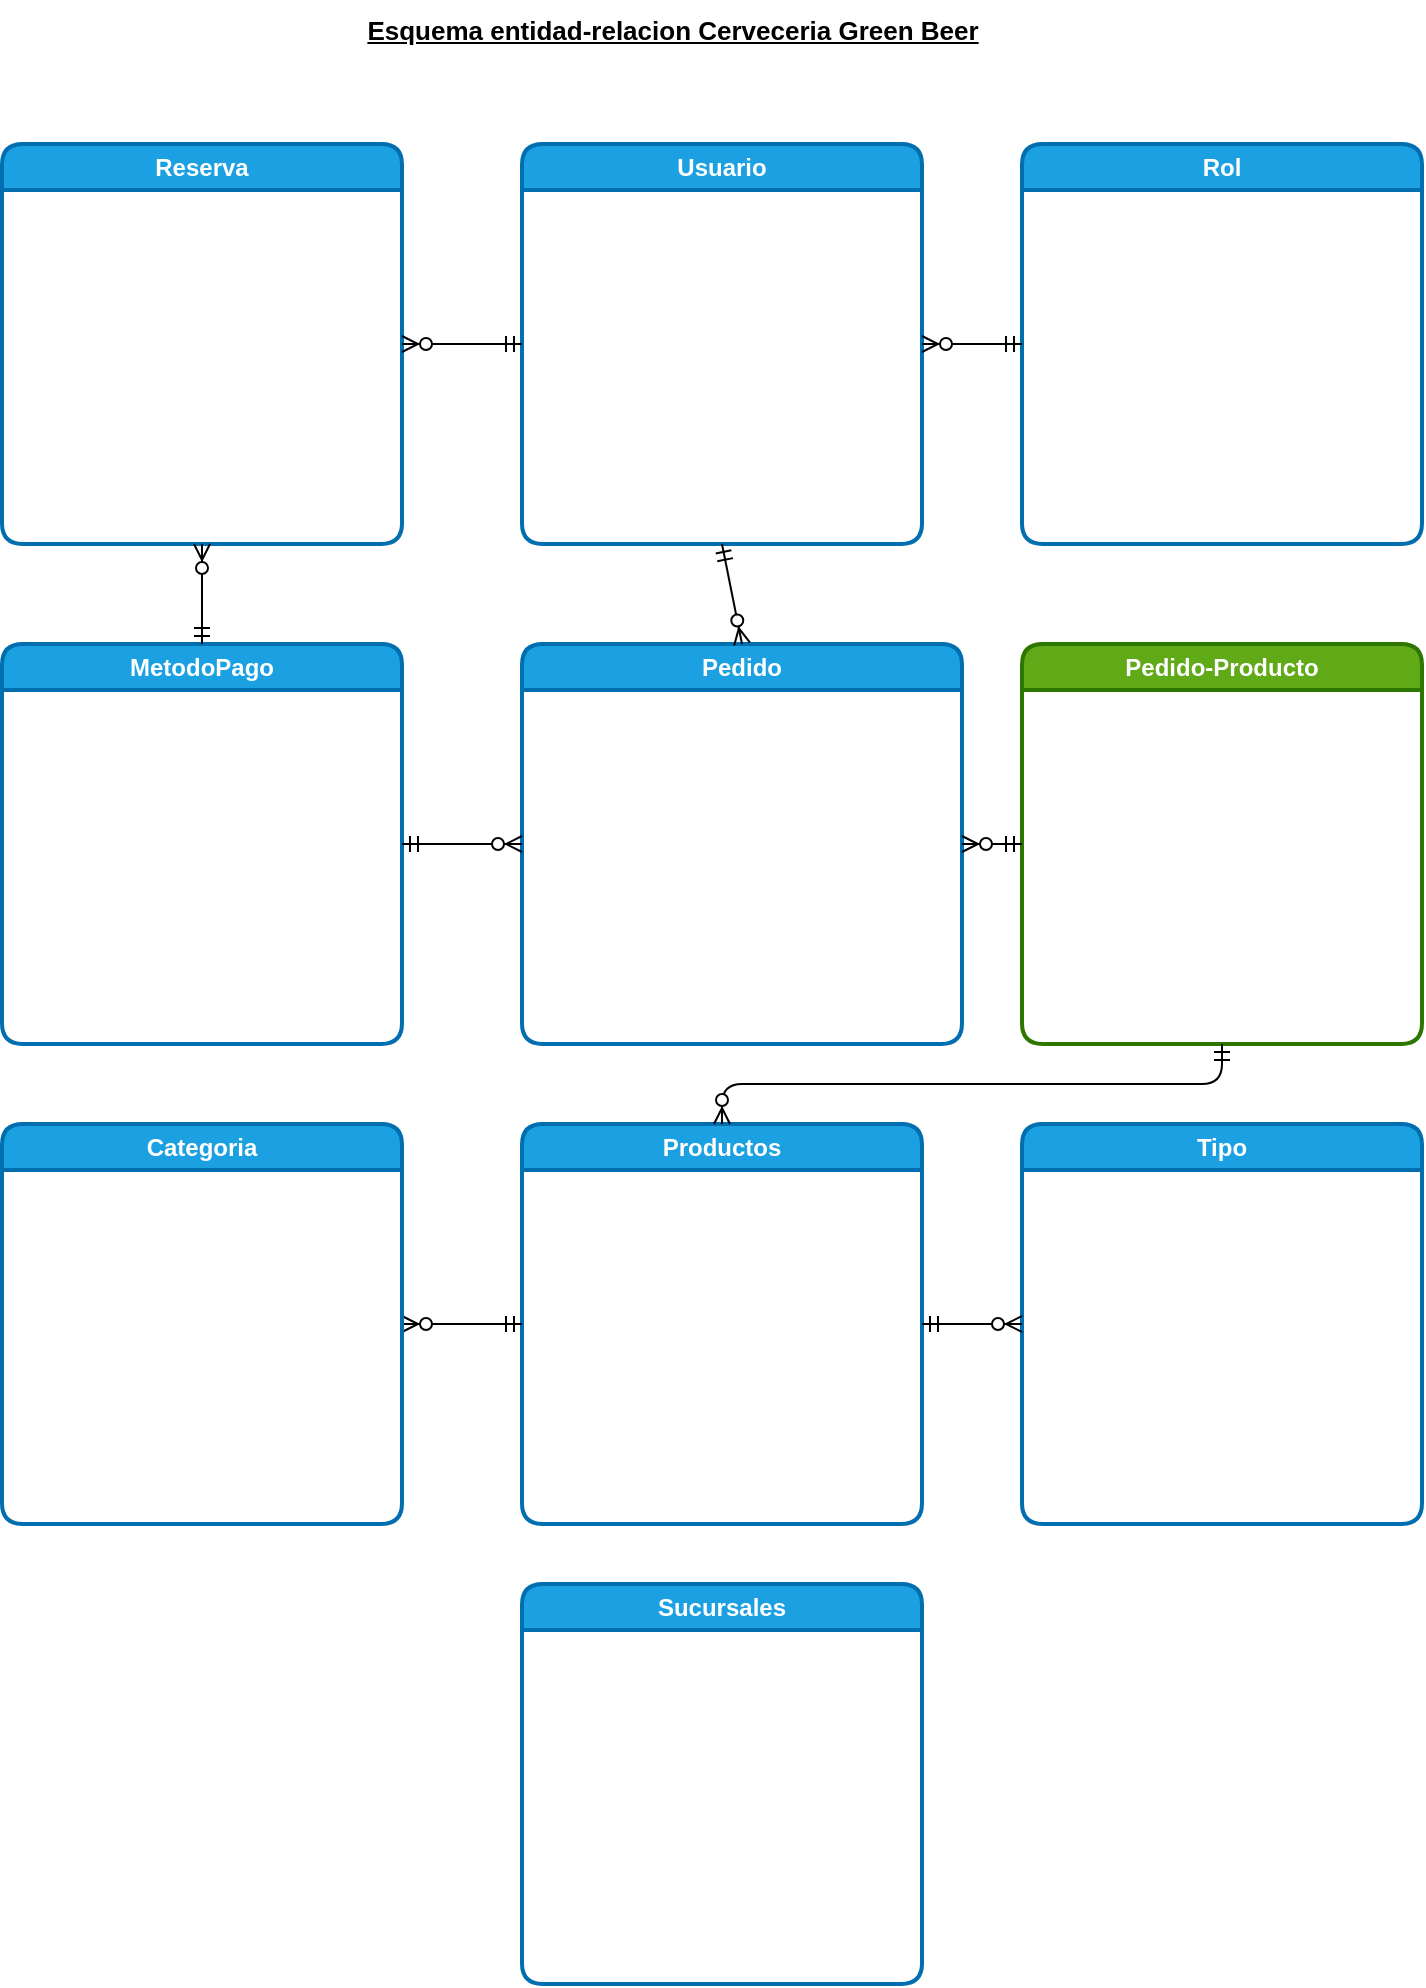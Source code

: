 <mxfile>
    <diagram name="Página-1" id="uT9yLsgqjFHyx92FWntv">
        <mxGraphModel dx="664" dy="607" grid="1" gridSize="10" guides="1" tooltips="1" connect="1" arrows="1" fold="1" page="1" pageScale="1" pageWidth="827" pageHeight="1169" background="none" math="0" shadow="0">
            <root>
                <mxCell id="0"/>
                <mxCell id="1" parent="0"/>
                <mxCell id="jhApCoZ5-Amo9dIsdA1J-1" value="Usuario" style="swimlane;whiteSpace=wrap;html=1;fillColor=#1ba1e2;strokeColor=#006EAF;strokeWidth=2;fontColor=#ffffff;rounded=1;" parent="1" vertex="1">
                    <mxGeometry x="340" y="80" width="200" height="200" as="geometry"/>
                </mxCell>
                <mxCell id="4UzkKI2sTNi-MiWqPZaZ-10" value="id: number&lt;div style=&quot;font-size: 12px;&quot;&gt;name: string&lt;/div&gt;&lt;div style=&quot;font-size: 12px;&quot;&gt;lastName: string&lt;/div&gt;&lt;div style=&quot;font-size: 12px;&quot;&gt;user: string&lt;/div&gt;&lt;div style=&quot;font-size: 12px;&quot;&gt;email: string&lt;/div&gt;&lt;div style=&quot;font-size: 12px;&quot;&gt;password: string&lt;/div&gt;&lt;div style=&quot;font-size: 12px;&quot;&gt;age: number&lt;/div&gt;&lt;div style=&quot;font-size: 12px;&quot;&gt;direccion: string&lt;/div&gt;&lt;div style=&quot;font-size: 12px;&quot;&gt;idRol: FK rol&lt;/div&gt;" style="text;html=1;align=left;verticalAlign=middle;resizable=0;points=[];autosize=1;strokeColor=none;fillColor=none;fontSize=12;fontColor=#FFFFFF;rounded=1;" parent="jhApCoZ5-Amo9dIsdA1J-1" vertex="1">
                    <mxGeometry x="10" y="30" width="110" height="140" as="geometry"/>
                </mxCell>
                <mxCell id="jhApCoZ5-Amo9dIsdA1J-2" value="Productos" style="swimlane;whiteSpace=wrap;html=1;fillColor=#1ba1e2;strokeColor=#006EAF;strokeWidth=2;fontColor=#ffffff;rounded=1;" parent="1" vertex="1">
                    <mxGeometry x="340" y="570" width="200" height="200" as="geometry"/>
                </mxCell>
                <mxCell id="R0fsu3MzCKlck9rWGBXX-3" value="id: number&lt;div&gt;title: string&lt;/div&gt;&lt;div&gt;img: string&lt;/div&gt;&lt;div&gt;descripcion: string&lt;/div&gt;&lt;div&gt;ingredientes: string&lt;/div&gt;&lt;div&gt;price: number&lt;/div&gt;&lt;div&gt;valoracion: number&lt;/div&gt;&lt;div&gt;idCategoria: FK Categoria&lt;/div&gt;&lt;div&gt;idTipo: FK Tipo&lt;/div&gt;" style="text;html=1;align=left;verticalAlign=middle;resizable=0;points=[];autosize=1;strokeColor=none;fillColor=none;fontColor=#FFFFFF;rounded=1;" parent="jhApCoZ5-Amo9dIsdA1J-2" vertex="1">
                    <mxGeometry x="10" y="30" width="160" height="140" as="geometry"/>
                </mxCell>
                <mxCell id="jhApCoZ5-Amo9dIsdA1J-3" value="Pedido" style="swimlane;whiteSpace=wrap;html=1;fillColor=#1ba1e2;strokeColor=#006EAF;strokeWidth=2;fontColor=#ffffff;rounded=1;" parent="1" vertex="1">
                    <mxGeometry x="340" y="330" width="220" height="200" as="geometry"/>
                </mxCell>
                <mxCell id="4UzkKI2sTNi-MiWqPZaZ-12" value="id: number&lt;div&gt;idPedidoProducto: FK Pedido-Prod&lt;/div&gt;&lt;div&gt;idUsuario: FK Usuario&lt;/div&gt;&lt;div&gt;fecha : date&lt;/div&gt;&lt;div&gt;idMetodoPago: FK MetodoPago&lt;/div&gt;&lt;div&gt;detalle: string&lt;/div&gt;" style="text;html=1;align=left;verticalAlign=middle;resizable=0;points=[];autosize=1;strokeColor=none;fillColor=none;strokeWidth=2;fontColor=#FFFFFF;rounded=1;" parent="jhApCoZ5-Amo9dIsdA1J-3" vertex="1">
                    <mxGeometry x="10" y="30" width="210" height="100" as="geometry"/>
                </mxCell>
                <mxCell id="jhApCoZ5-Amo9dIsdA1J-6" value="Reserva" style="swimlane;whiteSpace=wrap;html=1;fillColor=#1ba1e2;strokeColor=#006EAF;startSize=23;strokeWidth=2;fontColor=#ffffff;rounded=1;" parent="1" vertex="1">
                    <mxGeometry x="80" y="80" width="200" height="200" as="geometry"/>
                </mxCell>
                <mxCell id="4UzkKI2sTNi-MiWqPZaZ-9" value="id: number&lt;div style=&quot;font-size: 12px;&quot;&gt;fechaHora: dateTime&lt;/div&gt;&lt;div style=&quot;font-size: 12px;&quot;&gt;cantidad: number&lt;/div&gt;&lt;div style=&quot;font-size: 12px;&quot;&gt;idUsuario: FK usuario&lt;/div&gt;&lt;div style=&quot;font-size: 12px;&quot;&gt;idMetodoPago: FK MetodoPago&lt;/div&gt;&lt;div style=&quot;font-size: 12px;&quot;&gt;mesa: number&lt;/div&gt;" style="text;html=1;align=left;verticalAlign=middle;resizable=0;points=[];autosize=1;strokeColor=none;fillColor=none;labelBorderColor=none;labelBackgroundColor=none;fontSize=12;fontColor=#FFFFFF;rounded=1;" parent="jhApCoZ5-Amo9dIsdA1J-6" vertex="1">
                    <mxGeometry x="10" y="30" width="190" height="100" as="geometry"/>
                </mxCell>
                <mxCell id="jhApCoZ5-Amo9dIsdA1J-22" value="Rol" style="swimlane;whiteSpace=wrap;html=1;fillColor=#1ba1e2;strokeColor=#006EAF;labelBorderColor=none;textShadow=0;strokeWidth=2;fontColor=#ffffff;rounded=1;" parent="1" vertex="1">
                    <mxGeometry x="590" y="80" width="200" height="200" as="geometry"/>
                </mxCell>
                <mxCell id="4UzkKI2sTNi-MiWqPZaZ-11" value="id: number&lt;div&gt;rol: string&lt;/div&gt;" style="text;html=1;align=left;verticalAlign=middle;resizable=0;points=[];autosize=1;strokeColor=none;fillColor=none;spacing=3;spacingTop=0;fontColor=#FFFFFF;rounded=1;" parent="jhApCoZ5-Amo9dIsdA1J-22" vertex="1">
                    <mxGeometry x="10" y="30" width="80" height="40" as="geometry"/>
                </mxCell>
                <mxCell id="jhApCoZ5-Amo9dIsdA1J-23" value="Pedido-Producto" style="swimlane;whiteSpace=wrap;html=1;fillColor=#60a917;strokeColor=#2D7600;strokeWidth=2;fontColor=#ffffff;rounded=1;" parent="1" vertex="1">
                    <mxGeometry x="590" y="330" width="200" height="200" as="geometry">
                        <mxRectangle x="590" y="330" width="140" height="30" as="alternateBounds"/>
                    </mxGeometry>
                </mxCell>
                <mxCell id="R0fsu3MzCKlck9rWGBXX-2" value="&lt;div&gt;id:number&lt;/div&gt;&lt;div&gt;idProducto: FK producto&lt;/div&gt;&lt;div&gt;idPedido: FK Pedido&lt;/div&gt;&lt;div&gt;cantidad : number&lt;/div&gt;&lt;div&gt;&lt;br&gt;&lt;/div&gt;" style="text;html=1;align=left;verticalAlign=middle;resizable=0;points=[];autosize=1;strokeColor=none;fillColor=none;fontColor=#FFFFFF;rounded=1;" parent="jhApCoZ5-Amo9dIsdA1J-23" vertex="1">
                    <mxGeometry x="10" y="20" width="150" height="90" as="geometry"/>
                </mxCell>
                <mxCell id="jhApCoZ5-Amo9dIsdA1J-26" value="" style="fontSize=12;html=1;endArrow=ERzeroToMany;startArrow=ERmandOne;rounded=1;entryX=1;entryY=0.5;entryDx=0;entryDy=0;exitX=0;exitY=0.5;exitDx=0;exitDy=0;fontColor=#FFFFFF;" parent="1" source="jhApCoZ5-Amo9dIsdA1J-1" target="jhApCoZ5-Amo9dIsdA1J-6" edge="1">
                    <mxGeometry width="100" height="100" relative="1" as="geometry">
                        <mxPoint x="290" y="220" as="sourcePoint"/>
                        <mxPoint x="330" y="220" as="targetPoint"/>
                    </mxGeometry>
                </mxCell>
                <mxCell id="jhApCoZ5-Amo9dIsdA1J-27" value="" style="fontSize=12;html=1;endArrow=ERzeroToMany;startArrow=ERmandOne;rounded=1;exitX=0;exitY=0.5;exitDx=0;exitDy=0;entryX=1;entryY=0.7;entryDx=0;entryDy=0;entryPerimeter=0;fontColor=#FFFFFF;" parent="1" source="jhApCoZ5-Amo9dIsdA1J-23" target="4UzkKI2sTNi-MiWqPZaZ-12" edge="1">
                    <mxGeometry width="100" height="100" relative="1" as="geometry">
                        <mxPoint x="390" y="530" as="sourcePoint"/>
                        <mxPoint x="480" y="530" as="targetPoint"/>
                    </mxGeometry>
                </mxCell>
                <mxCell id="jhApCoZ5-Amo9dIsdA1J-31" value="" style="fontSize=12;html=1;endArrow=ERzeroToMany;startArrow=ERmandOne;rounded=1;exitX=0.5;exitY=1;exitDx=0;exitDy=0;entryX=0.5;entryY=0;entryDx=0;entryDy=0;fontColor=#FFFFFF;" parent="1" source="jhApCoZ5-Amo9dIsdA1J-1" target="jhApCoZ5-Amo9dIsdA1J-3" edge="1">
                    <mxGeometry width="100" height="100" relative="1" as="geometry">
                        <mxPoint x="350" y="190" as="sourcePoint"/>
                        <mxPoint x="150" y="320" as="targetPoint"/>
                    </mxGeometry>
                </mxCell>
                <mxCell id="jhApCoZ5-Amo9dIsdA1J-33" value="" style="fontSize=12;html=1;endArrow=ERzeroToMany;startArrow=ERmandOne;rounded=1;edgeStyle=orthogonalEdgeStyle;entryX=0.5;entryY=0;entryDx=0;entryDy=0;exitX=0.5;exitY=1;exitDx=0;exitDy=0;fontColor=#FFFFFF;" parent="1" source="jhApCoZ5-Amo9dIsdA1J-23" target="jhApCoZ5-Amo9dIsdA1J-2" edge="1">
                    <mxGeometry width="100" height="100" relative="1" as="geometry">
                        <mxPoint x="440" y="770" as="sourcePoint"/>
                        <mxPoint x="690" y="770" as="targetPoint"/>
                        <Array as="points">
                            <mxPoint x="690" y="550"/>
                            <mxPoint x="440" y="550"/>
                        </Array>
                    </mxGeometry>
                </mxCell>
                <mxCell id="jhApCoZ5-Amo9dIsdA1J-35" value="" style="fontSize=12;html=1;endArrow=ERzeroToMany;startArrow=ERmandOne;rounded=1;entryX=1;entryY=0.5;entryDx=0;entryDy=0;exitX=0;exitY=0.5;exitDx=0;exitDy=0;fontColor=#FFFFFF;" parent="1" source="jhApCoZ5-Amo9dIsdA1J-2" target="jhApCoZ5-Amo9dIsdA1J-4" edge="1">
                    <mxGeometry width="100" height="100" relative="1" as="geometry">
                        <mxPoint x="350" y="440" as="sourcePoint"/>
                        <mxPoint x="280" y="440" as="targetPoint"/>
                    </mxGeometry>
                </mxCell>
                <mxCell id="jhApCoZ5-Amo9dIsdA1J-36" value="" style="fontSize=12;html=1;endArrow=ERzeroToMany;startArrow=ERmandOne;rounded=1;entryX=1;entryY=0.5;entryDx=0;entryDy=0;exitX=0;exitY=0.5;exitDx=0;exitDy=0;fontColor=#FFFFFF;" parent="1" source="jhApCoZ5-Amo9dIsdA1J-22" target="jhApCoZ5-Amo9dIsdA1J-1" edge="1">
                    <mxGeometry width="100" height="100" relative="1" as="geometry">
                        <mxPoint x="350" y="190" as="sourcePoint"/>
                        <mxPoint x="280" y="190" as="targetPoint"/>
                    </mxGeometry>
                </mxCell>
                <mxCell id="jhApCoZ5-Amo9dIsdA1J-37" value="Esquema entidad-relacion Cerveceria Green Beer" style="text;html=1;align=center;verticalAlign=middle;resizable=0;points=[];autosize=1;strokeColor=none;fillColor=none;fontStyle=5;fontSize=13;rounded=1;" parent="1" vertex="1">
                    <mxGeometry x="260" y="8" width="310" height="30" as="geometry"/>
                </mxCell>
                <mxCell id="jhApCoZ5-Amo9dIsdA1J-5" value="MetodoPago" style="swimlane;whiteSpace=wrap;html=1;fillColor=#1ba1e2;strokeColor=#006EAF;strokeWidth=2;fontColor=#ffffff;rounded=1;" parent="1" vertex="1">
                    <mxGeometry x="80" y="330" width="200" height="200" as="geometry"/>
                </mxCell>
                <mxCell id="4UzkKI2sTNi-MiWqPZaZ-13" value="id: number&lt;div&gt;metodoPago: string&lt;/div&gt;" style="text;html=1;align=left;verticalAlign=middle;resizable=0;points=[];autosize=1;strokeColor=none;fillColor=none;fontColor=#FFFFFF;rounded=1;" parent="jhApCoZ5-Amo9dIsdA1J-5" vertex="1">
                    <mxGeometry x="5" y="40" width="130" height="40" as="geometry"/>
                </mxCell>
                <mxCell id="jhApCoZ5-Amo9dIsdA1J-32" value="" style="fontSize=12;html=1;endArrow=ERzeroToMany;startArrow=ERmandOne;rounded=1;fontColor=#FFFFFF;" parent="1" edge="1">
                    <mxGeometry width="100" height="100" relative="1" as="geometry">
                        <mxPoint x="280" y="430" as="sourcePoint"/>
                        <mxPoint x="340" y="430" as="targetPoint"/>
                    </mxGeometry>
                </mxCell>
                <mxCell id="jhApCoZ5-Amo9dIsdA1J-4" value="Categoria" style="swimlane;whiteSpace=wrap;html=1;fillColor=#1ba1e2;strokeColor=#006EAF;strokeWidth=2;fontColor=#ffffff;rounded=1;" parent="1" vertex="1">
                    <mxGeometry x="80" y="570" width="200" height="200" as="geometry"/>
                </mxCell>
                <mxCell id="R0fsu3MzCKlck9rWGBXX-4" value="id: number&lt;div&gt;nombre: string&lt;/div&gt;" style="text;html=1;align=left;verticalAlign=middle;resizable=0;points=[];autosize=1;strokeColor=none;fillColor=none;fontColor=#FFFFFF;rounded=1;" parent="jhApCoZ5-Amo9dIsdA1J-4" vertex="1">
                    <mxGeometry x="10" y="30" width="100" height="40" as="geometry"/>
                </mxCell>
                <mxCell id="R0fsu3MzCKlck9rWGBXX-1" value="" style="fontSize=12;html=1;endArrow=ERzeroToMany;startArrow=ERmandOne;rounded=1;entryX=0.5;entryY=1;entryDx=0;entryDy=0;exitX=0.5;exitY=0;exitDx=0;exitDy=0;fontColor=#FFFFFF;" parent="1" source="jhApCoZ5-Amo9dIsdA1J-5" target="jhApCoZ5-Amo9dIsdA1J-6" edge="1">
                    <mxGeometry width="100" height="100" relative="1" as="geometry">
                        <mxPoint x="350" y="190" as="sourcePoint"/>
                        <mxPoint x="290" y="190" as="targetPoint"/>
                    </mxGeometry>
                </mxCell>
                <mxCell id="R0fsu3MzCKlck9rWGBXX-5" value="Tipo" style="swimlane;whiteSpace=wrap;html=1;fillColor=#1ba1e2;strokeColor=#006EAF;strokeWidth=2;fontColor=#ffffff;rounded=1;" parent="1" vertex="1">
                    <mxGeometry x="590" y="570" width="200" height="200" as="geometry"/>
                </mxCell>
                <mxCell id="R0fsu3MzCKlck9rWGBXX-6" value="id: number&lt;div&gt;nombre: string&lt;/div&gt;" style="text;html=1;align=left;verticalAlign=middle;resizable=0;points=[];autosize=1;strokeColor=none;fillColor=none;fontColor=#FFFFFF;rounded=1;" parent="R0fsu3MzCKlck9rWGBXX-5" vertex="1">
                    <mxGeometry x="10" y="30" width="100" height="40" as="geometry"/>
                </mxCell>
                <mxCell id="R0fsu3MzCKlck9rWGBXX-7" value="" style="fontSize=12;html=1;endArrow=ERzeroToMany;startArrow=ERmandOne;rounded=1;entryX=0;entryY=0.5;entryDx=0;entryDy=0;exitX=1;exitY=0.5;exitDx=0;exitDy=0;fontColor=#FFFFFF;" parent="1" source="jhApCoZ5-Amo9dIsdA1J-2" target="R0fsu3MzCKlck9rWGBXX-5" edge="1">
                    <mxGeometry width="100" height="100" relative="1" as="geometry">
                        <mxPoint x="350" y="680" as="sourcePoint"/>
                        <mxPoint x="290" y="680" as="targetPoint"/>
                    </mxGeometry>
                </mxCell>
                <mxCell id="R0fsu3MzCKlck9rWGBXX-8" value="Sucursales" style="swimlane;whiteSpace=wrap;html=1;fillColor=#1ba1e2;strokeColor=#006EAF;rounded=1;strokeWidth=2;fontColor=#ffffff;" parent="1" vertex="1">
                    <mxGeometry x="340" y="800" width="200" height="200" as="geometry"/>
                </mxCell>
                <mxCell id="R0fsu3MzCKlck9rWGBXX-9" value="id: number&lt;div&gt;nombre: string&lt;/div&gt;&lt;div&gt;direccion: string&lt;/div&gt;&lt;div&gt;telefono: number&lt;/div&gt;&lt;div&gt;imagen: string&lt;/div&gt;" style="text;html=1;align=left;verticalAlign=middle;resizable=0;points=[];autosize=1;strokeColor=none;fillColor=none;fontColor=#FFFFFF;rounded=1;" parent="R0fsu3MzCKlck9rWGBXX-8" vertex="1">
                    <mxGeometry x="10" y="30" width="110" height="90" as="geometry"/>
                </mxCell>
            </root>
        </mxGraphModel>
    </diagram>
</mxfile>
